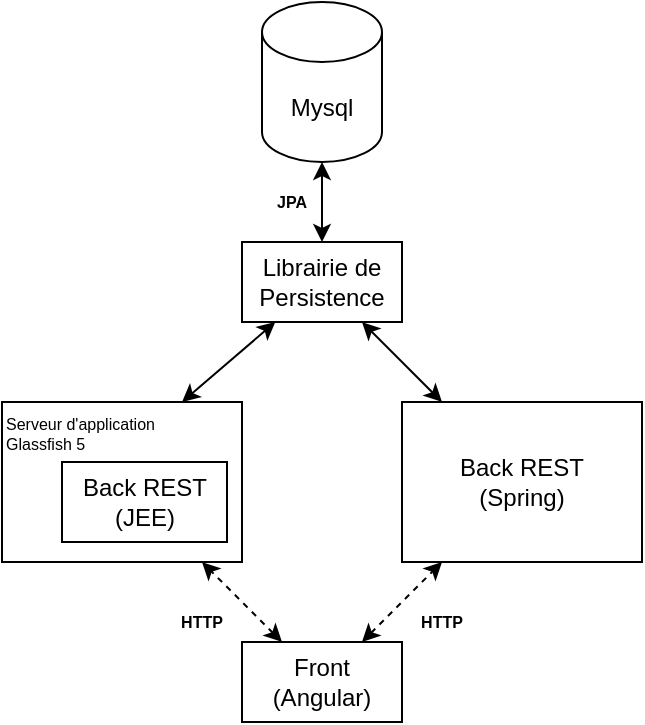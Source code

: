 <mxfile version="13.7.9" type="device"><diagram id="MZF2kBhDgcHdd-lpvesu" name="Page-1"><mxGraphModel dx="677" dy="391" grid="1" gridSize="10" guides="1" tooltips="1" connect="1" arrows="1" fold="1" page="1" pageScale="1" pageWidth="827" pageHeight="1169" math="0" shadow="0"><root><mxCell id="0"/><mxCell id="1" parent="0"/><mxCell id="OJZ0wcXXTIQFD7C66bId-1" value="Front&lt;br&gt;(Angular)" style="rounded=0;whiteSpace=wrap;html=1;" parent="1" vertex="1"><mxGeometry x="360" y="480" width="80" height="40" as="geometry"/></mxCell><mxCell id="OJZ0wcXXTIQFD7C66bId-3" value="Back REST&lt;br&gt;(Spring)" style="rounded=0;whiteSpace=wrap;html=1;" parent="1" vertex="1"><mxGeometry x="440" y="360" width="120" height="80" as="geometry"/></mxCell><mxCell id="OJZ0wcXXTIQFD7C66bId-5" value="" style="endArrow=classic;html=1;startArrow=classic;startFill=1;dashed=1;" parent="1" source="OJZ0wcXXTIQFD7C66bId-1" target="OJZ0wcXXTIQFD7C66bId-3" edge="1"><mxGeometry width="50" height="50" relative="1" as="geometry"><mxPoint x="396.667" y="450.0" as="sourcePoint"/><mxPoint x="343.333" y="370.0" as="targetPoint"/></mxGeometry></mxCell><mxCell id="OJZ0wcXXTIQFD7C66bId-6" value="Mysql" style="shape=cylinder3;whiteSpace=wrap;html=1;boundedLbl=1;backgroundOutline=1;size=15;" parent="1" vertex="1"><mxGeometry x="370" y="160" width="60" height="80" as="geometry"/></mxCell><mxCell id="OJZ0wcXXTIQFD7C66bId-4" value="" style="endArrow=classic;html=1;startArrow=classic;startFill=1;dashed=1;" parent="1" source="OJZ0wcXXTIQFD7C66bId-1" target="OJZ0wcXXTIQFD7C66bId-9" edge="1"><mxGeometry width="50" height="50" relative="1" as="geometry"><mxPoint x="150" y="480" as="sourcePoint"/><mxPoint x="200" y="430" as="targetPoint"/></mxGeometry></mxCell><mxCell id="OJZ0wcXXTIQFD7C66bId-7" value="" style="endArrow=classic;html=1;startArrow=classic;startFill=1;" parent="1" source="OJZ0wcXXTIQFD7C66bId-22" target="OJZ0wcXXTIQFD7C66bId-6" edge="1"><mxGeometry width="50" height="50" relative="1" as="geometry"><mxPoint x="396.667" y="450.0" as="sourcePoint"/><mxPoint x="343.333" y="370.0" as="targetPoint"/></mxGeometry></mxCell><mxCell id="OJZ0wcXXTIQFD7C66bId-11" value="" style="group" parent="1" vertex="1" connectable="0"><mxGeometry x="240" y="360" width="120" height="80" as="geometry"/></mxCell><mxCell id="OJZ0wcXXTIQFD7C66bId-9" value="Serveur d'application&lt;br style=&quot;font-size: 8px;&quot;&gt;Glassfish 5" style="rounded=0;whiteSpace=wrap;html=1;fontSize=8;align=left;verticalAlign=top;" parent="OJZ0wcXXTIQFD7C66bId-11" vertex="1"><mxGeometry width="120" height="80" as="geometry"/></mxCell><mxCell id="OJZ0wcXXTIQFD7C66bId-2" value="Back REST&lt;br&gt;(JEE)" style="rounded=0;whiteSpace=wrap;html=1;" parent="OJZ0wcXXTIQFD7C66bId-11" vertex="1"><mxGeometry x="30" y="30" width="82.5" height="40" as="geometry"/></mxCell><mxCell id="OJZ0wcXXTIQFD7C66bId-15" value="JPA" style="text;html=1;strokeColor=none;fillColor=none;align=center;verticalAlign=middle;whiteSpace=wrap;rounded=0;fontSize=8;fontStyle=1" parent="1" vertex="1"><mxGeometry x="370" y="250" width="30" height="20" as="geometry"/></mxCell><mxCell id="OJZ0wcXXTIQFD7C66bId-17" value="HTTP" style="text;html=1;strokeColor=none;fillColor=none;align=center;verticalAlign=middle;whiteSpace=wrap;rounded=0;fontSize=8;fontStyle=1" parent="1" vertex="1"><mxGeometry x="320" y="460" width="40" height="20" as="geometry"/></mxCell><mxCell id="OJZ0wcXXTIQFD7C66bId-18" value="HTTP" style="text;html=1;strokeColor=none;fillColor=none;align=center;verticalAlign=middle;whiteSpace=wrap;rounded=0;fontSize=8;fontStyle=1" parent="1" vertex="1"><mxGeometry x="440" y="460" width="40" height="20" as="geometry"/></mxCell><mxCell id="OJZ0wcXXTIQFD7C66bId-22" value="Librairie de Persistence" style="rounded=0;whiteSpace=wrap;html=1;" parent="1" vertex="1"><mxGeometry x="360" y="280" width="80" height="40" as="geometry"/></mxCell><mxCell id="OJZ0wcXXTIQFD7C66bId-24" value="" style="endArrow=classic;html=1;startArrow=classic;startFill=1;" parent="1" source="OJZ0wcXXTIQFD7C66bId-22" target="OJZ0wcXXTIQFD7C66bId-3" edge="1"><mxGeometry width="50" height="50" relative="1" as="geometry"><mxPoint x="410" y="290.0" as="sourcePoint"/><mxPoint x="410" y="250" as="targetPoint"/></mxGeometry></mxCell><mxCell id="OJZ0wcXXTIQFD7C66bId-25" value="" style="endArrow=classic;html=1;startArrow=classic;startFill=1;entryX=0.75;entryY=0;entryDx=0;entryDy=0;" parent="1" source="OJZ0wcXXTIQFD7C66bId-22" target="OJZ0wcXXTIQFD7C66bId-9" edge="1"><mxGeometry width="50" height="50" relative="1" as="geometry"><mxPoint x="430" y="330" as="sourcePoint"/><mxPoint x="470" y="370" as="targetPoint"/></mxGeometry></mxCell></root></mxGraphModel></diagram></mxfile>